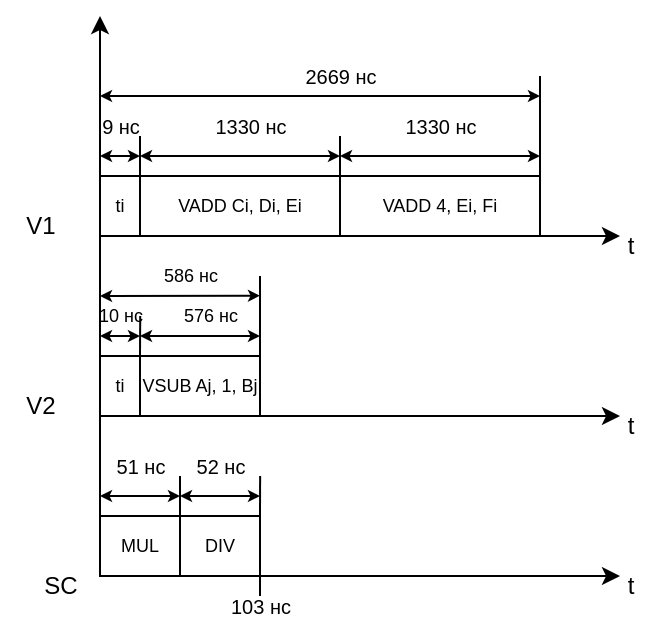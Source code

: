 <mxfile version="22.1.0" type="device" pages="2">
  <diagram name="без сцепления" id="wulu8gl0aBDpDm0FB6Or">
    <mxGraphModel dx="1116" dy="520" grid="1" gridSize="10" guides="1" tooltips="1" connect="1" arrows="1" fold="1" page="1" pageScale="1" pageWidth="827" pageHeight="1169" math="0" shadow="0">
      <root>
        <mxCell id="0" />
        <mxCell id="1" parent="0" />
        <mxCell id="kaplxs_7P2qoE3PddMA8-1" value="" style="endArrow=classic;html=1;rounded=0;endFill=1;" edge="1" parent="1">
          <mxGeometry width="50" height="50" relative="1" as="geometry">
            <mxPoint x="200" y="360" as="sourcePoint" />
            <mxPoint x="200" y="80" as="targetPoint" />
          </mxGeometry>
        </mxCell>
        <mxCell id="kaplxs_7P2qoE3PddMA8-3" value="" style="endArrow=classic;html=1;rounded=0;endFill=1;" edge="1" parent="1">
          <mxGeometry width="50" height="50" relative="1" as="geometry">
            <mxPoint x="200" y="360" as="sourcePoint" />
            <mxPoint x="460" y="360" as="targetPoint" />
          </mxGeometry>
        </mxCell>
        <mxCell id="kaplxs_7P2qoE3PddMA8-4" value="" style="endArrow=classic;html=1;rounded=0;endFill=1;" edge="1" parent="1">
          <mxGeometry width="50" height="50" relative="1" as="geometry">
            <mxPoint x="200" y="280" as="sourcePoint" />
            <mxPoint x="460" y="280" as="targetPoint" />
          </mxGeometry>
        </mxCell>
        <mxCell id="kaplxs_7P2qoE3PddMA8-5" value="" style="endArrow=classic;html=1;rounded=0;endFill=1;" edge="1" parent="1">
          <mxGeometry width="50" height="50" relative="1" as="geometry">
            <mxPoint x="200" y="190" as="sourcePoint" />
            <mxPoint x="460" y="190" as="targetPoint" />
          </mxGeometry>
        </mxCell>
        <mxCell id="kaplxs_7P2qoE3PddMA8-6" value="SC&lt;br&gt;" style="text;html=1;align=center;verticalAlign=middle;resizable=0;points=[];autosize=1;strokeColor=none;fillColor=none;" vertex="1" parent="1">
          <mxGeometry x="160" y="350" width="40" height="30" as="geometry" />
        </mxCell>
        <mxCell id="kaplxs_7P2qoE3PddMA8-7" value="V1" style="text;html=1;align=center;verticalAlign=middle;resizable=0;points=[];autosize=1;strokeColor=none;fillColor=none;" vertex="1" parent="1">
          <mxGeometry x="150" y="170" width="40" height="30" as="geometry" />
        </mxCell>
        <mxCell id="kaplxs_7P2qoE3PddMA8-8" value="V2" style="text;html=1;align=center;verticalAlign=middle;resizable=0;points=[];autosize=1;strokeColor=none;fillColor=none;" vertex="1" parent="1">
          <mxGeometry x="150" y="260" width="40" height="30" as="geometry" />
        </mxCell>
        <mxCell id="kaplxs_7P2qoE3PddMA8-9" value="MUL" style="rounded=0;whiteSpace=wrap;html=1;fontSize=9;" vertex="1" parent="1">
          <mxGeometry x="200" y="330" width="40" height="30" as="geometry" />
        </mxCell>
        <mxCell id="kaplxs_7P2qoE3PddMA8-14" style="edgeStyle=orthogonalEdgeStyle;rounded=0;orthogonalLoop=1;jettySize=auto;html=1;exitX=1;exitY=0;exitDx=0;exitDy=0;endArrow=none;endFill=0;" edge="1" parent="1" source="kaplxs_7P2qoE3PddMA8-10">
          <mxGeometry relative="1" as="geometry">
            <mxPoint x="280.062" y="310" as="targetPoint" />
          </mxGeometry>
        </mxCell>
        <mxCell id="kaplxs_7P2qoE3PddMA8-46" style="edgeStyle=orthogonalEdgeStyle;rounded=0;orthogonalLoop=1;jettySize=auto;html=1;exitX=0;exitY=0;exitDx=0;exitDy=0;endArrow=none;endFill=0;" edge="1" parent="1" source="kaplxs_7P2qoE3PddMA8-10">
          <mxGeometry relative="1" as="geometry">
            <mxPoint x="240" y="310" as="targetPoint" />
          </mxGeometry>
        </mxCell>
        <mxCell id="kaplxs_7P2qoE3PddMA8-10" value="DIV" style="rounded=0;whiteSpace=wrap;html=1;fontSize=9;" vertex="1" parent="1">
          <mxGeometry x="240" y="330" width="40" height="30" as="geometry" />
        </mxCell>
        <mxCell id="kaplxs_7P2qoE3PddMA8-12" value="" style="endArrow=classic;html=1;rounded=0;endFill=1;startArrow=classic;startFill=1;startSize=3;endSize=3;" edge="1" parent="1">
          <mxGeometry width="50" height="50" relative="1" as="geometry">
            <mxPoint x="240" y="320" as="sourcePoint" />
            <mxPoint x="280" y="320" as="targetPoint" />
          </mxGeometry>
        </mxCell>
        <mxCell id="kaplxs_7P2qoE3PddMA8-15" value="" style="endArrow=classic;html=1;rounded=0;endFill=1;startArrow=classic;startFill=1;startSize=3;endSize=3;" edge="1" parent="1">
          <mxGeometry width="50" height="50" relative="1" as="geometry">
            <mxPoint x="200" y="320" as="sourcePoint" />
            <mxPoint x="240" y="320" as="targetPoint" />
          </mxGeometry>
        </mxCell>
        <mxCell id="kaplxs_7P2qoE3PddMA8-16" value="t" style="text;html=1;align=center;verticalAlign=middle;resizable=0;points=[];autosize=1;strokeColor=none;fillColor=none;" vertex="1" parent="1">
          <mxGeometry x="450" y="350" width="30" height="30" as="geometry" />
        </mxCell>
        <mxCell id="kaplxs_7P2qoE3PddMA8-17" value="t" style="text;html=1;align=center;verticalAlign=middle;resizable=0;points=[];autosize=1;strokeColor=none;fillColor=none;" vertex="1" parent="1">
          <mxGeometry x="450" y="270" width="30" height="30" as="geometry" />
        </mxCell>
        <mxCell id="kaplxs_7P2qoE3PddMA8-18" value="t" style="text;html=1;align=center;verticalAlign=middle;resizable=0;points=[];autosize=1;strokeColor=none;fillColor=none;" vertex="1" parent="1">
          <mxGeometry x="450" y="180" width="30" height="30" as="geometry" />
        </mxCell>
        <mxCell id="kaplxs_7P2qoE3PddMA8-19" value="51 нс" style="text;html=1;align=center;verticalAlign=middle;resizable=0;points=[];autosize=1;strokeColor=none;fillColor=none;fontSize=10;" vertex="1" parent="1">
          <mxGeometry x="195" y="290" width="50" height="30" as="geometry" />
        </mxCell>
        <mxCell id="kaplxs_7P2qoE3PddMA8-20" value="52 нс" style="text;html=1;align=center;verticalAlign=middle;resizable=0;points=[];autosize=1;strokeColor=none;fillColor=none;fontSize=10;" vertex="1" parent="1">
          <mxGeometry x="235" y="290" width="50" height="30" as="geometry" />
        </mxCell>
        <mxCell id="kaplxs_7P2qoE3PddMA8-21" value="103 нс" style="text;html=1;align=center;verticalAlign=middle;resizable=0;points=[];autosize=1;strokeColor=none;fillColor=none;fontSize=10;" vertex="1" parent="1">
          <mxGeometry x="255" y="360" width="50" height="30" as="geometry" />
        </mxCell>
        <mxCell id="kaplxs_7P2qoE3PddMA8-22" style="edgeStyle=orthogonalEdgeStyle;rounded=0;orthogonalLoop=1;jettySize=auto;html=1;exitX=1;exitY=1;exitDx=0;exitDy=0;endArrow=none;endFill=0;" edge="1" parent="1" source="kaplxs_7P2qoE3PddMA8-10">
          <mxGeometry relative="1" as="geometry">
            <mxPoint x="280" y="370" as="targetPoint" />
          </mxGeometry>
        </mxCell>
        <mxCell id="kaplxs_7P2qoE3PddMA8-23" value="&lt;font style=&quot;font-size: 9px;&quot;&gt;VADD Ci, Di, Ei&lt;/font&gt;" style="rounded=0;whiteSpace=wrap;html=1;fontSize=9;" vertex="1" parent="1">
          <mxGeometry x="220" y="160" width="100" height="30" as="geometry" />
        </mxCell>
        <mxCell id="kaplxs_7P2qoE3PddMA8-29" style="edgeStyle=orthogonalEdgeStyle;rounded=0;orthogonalLoop=1;jettySize=auto;html=1;exitX=0;exitY=0;exitDx=0;exitDy=0;endArrow=none;endFill=0;" edge="1" parent="1" source="kaplxs_7P2qoE3PddMA8-24">
          <mxGeometry relative="1" as="geometry">
            <mxPoint x="320" y="140" as="targetPoint" />
          </mxGeometry>
        </mxCell>
        <mxCell id="kaplxs_7P2qoE3PddMA8-32" style="edgeStyle=orthogonalEdgeStyle;rounded=0;orthogonalLoop=1;jettySize=auto;html=1;exitX=1;exitY=0;exitDx=0;exitDy=0;endArrow=none;endFill=0;" edge="1" parent="1" source="kaplxs_7P2qoE3PddMA8-24">
          <mxGeometry relative="1" as="geometry">
            <mxPoint x="420" y="110" as="targetPoint" />
          </mxGeometry>
        </mxCell>
        <mxCell id="kaplxs_7P2qoE3PddMA8-24" value="VADD 4, Ei, Fi" style="rounded=0;whiteSpace=wrap;html=1;fontSize=9;" vertex="1" parent="1">
          <mxGeometry x="320" y="160" width="100" height="30" as="geometry" />
        </mxCell>
        <mxCell id="kaplxs_7P2qoE3PddMA8-26" style="edgeStyle=orthogonalEdgeStyle;rounded=0;orthogonalLoop=1;jettySize=auto;html=1;exitX=1;exitY=0;exitDx=0;exitDy=0;endArrow=none;endFill=0;" edge="1" parent="1" source="kaplxs_7P2qoE3PddMA8-25">
          <mxGeometry relative="1" as="geometry">
            <mxPoint x="220" y="140" as="targetPoint" />
          </mxGeometry>
        </mxCell>
        <mxCell id="kaplxs_7P2qoE3PddMA8-25" value="ti" style="rounded=0;whiteSpace=wrap;html=1;fontSize=9;" vertex="1" parent="1">
          <mxGeometry x="200" y="160" width="20" height="30" as="geometry" />
        </mxCell>
        <mxCell id="kaplxs_7P2qoE3PddMA8-27" value="" style="endArrow=classic;html=1;rounded=0;endFill=1;startArrow=classic;startFill=1;startSize=3;endSize=3;" edge="1" parent="1">
          <mxGeometry width="50" height="50" relative="1" as="geometry">
            <mxPoint x="200" y="150" as="sourcePoint" />
            <mxPoint x="220" y="150" as="targetPoint" />
          </mxGeometry>
        </mxCell>
        <mxCell id="kaplxs_7P2qoE3PddMA8-28" value="9 нс" style="text;html=1;align=center;verticalAlign=middle;resizable=0;points=[];autosize=1;strokeColor=none;fillColor=none;fontSize=10;spacing=0;" vertex="1" parent="1">
          <mxGeometry x="190" y="125" width="40" height="20" as="geometry" />
        </mxCell>
        <mxCell id="kaplxs_7P2qoE3PddMA8-30" value="" style="endArrow=classic;html=1;rounded=0;endFill=1;startArrow=classic;startFill=1;startSize=3;endSize=3;" edge="1" parent="1">
          <mxGeometry width="50" height="50" relative="1" as="geometry">
            <mxPoint x="220" y="150" as="sourcePoint" />
            <mxPoint x="320" y="150" as="targetPoint" />
          </mxGeometry>
        </mxCell>
        <mxCell id="kaplxs_7P2qoE3PddMA8-31" value="1330 нс" style="text;html=1;align=center;verticalAlign=middle;resizable=0;points=[];autosize=1;strokeColor=none;fillColor=none;fontSize=10;spacing=0;" vertex="1" parent="1">
          <mxGeometry x="245" y="125" width="60" height="20" as="geometry" />
        </mxCell>
        <mxCell id="kaplxs_7P2qoE3PddMA8-33" value="" style="endArrow=classic;html=1;rounded=0;endFill=1;startArrow=classic;startFill=1;startSize=3;endSize=3;" edge="1" parent="1">
          <mxGeometry width="50" height="50" relative="1" as="geometry">
            <mxPoint x="320" y="150" as="sourcePoint" />
            <mxPoint x="420" y="150" as="targetPoint" />
          </mxGeometry>
        </mxCell>
        <mxCell id="kaplxs_7P2qoE3PddMA8-34" value="1330 нс" style="text;html=1;align=center;verticalAlign=middle;resizable=0;points=[];autosize=1;strokeColor=none;fillColor=none;fontSize=10;spacing=0;" vertex="1" parent="1">
          <mxGeometry x="340" y="125" width="60" height="20" as="geometry" />
        </mxCell>
        <mxCell id="kaplxs_7P2qoE3PddMA8-35" value="" style="endArrow=classic;html=1;rounded=0;endFill=1;startArrow=classic;startFill=1;startSize=3;endSize=3;" edge="1" parent="1">
          <mxGeometry width="50" height="50" relative="1" as="geometry">
            <mxPoint x="200" y="120" as="sourcePoint" />
            <mxPoint x="420" y="120" as="targetPoint" />
          </mxGeometry>
        </mxCell>
        <mxCell id="kaplxs_7P2qoE3PddMA8-36" value="2669 нс" style="text;html=1;align=center;verticalAlign=middle;resizable=0;points=[];autosize=1;strokeColor=none;fillColor=none;fontSize=10;spacing=0;" vertex="1" parent="1">
          <mxGeometry x="290" y="100" width="60" height="20" as="geometry" />
        </mxCell>
        <mxCell id="kaplxs_7P2qoE3PddMA8-39" style="edgeStyle=orthogonalEdgeStyle;rounded=0;orthogonalLoop=1;jettySize=auto;html=1;exitX=0;exitY=0;exitDx=0;exitDy=0;endArrow=none;endFill=0;" edge="1" parent="1" source="kaplxs_7P2qoE3PddMA8-37">
          <mxGeometry relative="1" as="geometry">
            <mxPoint x="220.111" y="230" as="targetPoint" />
          </mxGeometry>
        </mxCell>
        <mxCell id="kaplxs_7P2qoE3PddMA8-42" style="edgeStyle=orthogonalEdgeStyle;rounded=0;orthogonalLoop=1;jettySize=auto;html=1;exitX=1;exitY=0;exitDx=0;exitDy=0;endArrow=none;endFill=0;" edge="1" parent="1" source="kaplxs_7P2qoE3PddMA8-37">
          <mxGeometry relative="1" as="geometry">
            <mxPoint x="280" y="210" as="targetPoint" />
            <Array as="points">
              <mxPoint x="280" y="240" />
              <mxPoint x="280" y="240" />
            </Array>
          </mxGeometry>
        </mxCell>
        <mxCell id="kaplxs_7P2qoE3PddMA8-37" value="&lt;font style=&quot;font-size: 9px;&quot;&gt;VSUB Aj, 1, Bj&lt;/font&gt;" style="rounded=0;whiteSpace=wrap;html=1;fontSize=9;" vertex="1" parent="1">
          <mxGeometry x="220" y="250" width="60" height="30" as="geometry" />
        </mxCell>
        <mxCell id="kaplxs_7P2qoE3PddMA8-38" value="ti" style="rounded=0;whiteSpace=wrap;html=1;fontSize=9;" vertex="1" parent="1">
          <mxGeometry x="200" y="250" width="20" height="30" as="geometry" />
        </mxCell>
        <mxCell id="kaplxs_7P2qoE3PddMA8-40" value="" style="endArrow=classic;html=1;rounded=0;endFill=1;startArrow=classic;startFill=1;startSize=3;endSize=3;" edge="1" parent="1">
          <mxGeometry width="50" height="50" relative="1" as="geometry">
            <mxPoint x="200" y="240" as="sourcePoint" />
            <mxPoint x="220" y="240" as="targetPoint" />
          </mxGeometry>
        </mxCell>
        <mxCell id="kaplxs_7P2qoE3PddMA8-41" value="10 нс" style="text;html=1;align=center;verticalAlign=middle;resizable=0;points=[];autosize=1;strokeColor=none;fillColor=none;fontSize=9;spacing=0;" vertex="1" parent="1">
          <mxGeometry x="190" y="220" width="40" height="20" as="geometry" />
        </mxCell>
        <mxCell id="kaplxs_7P2qoE3PddMA8-43" value="576 нс" style="text;html=1;align=center;verticalAlign=middle;resizable=0;points=[];autosize=1;strokeColor=none;fillColor=none;fontSize=9;spacing=0;" vertex="1" parent="1">
          <mxGeometry x="230" y="220" width="50" height="20" as="geometry" />
        </mxCell>
        <mxCell id="kaplxs_7P2qoE3PddMA8-45" value="" style="endArrow=classic;html=1;rounded=0;endFill=1;startArrow=classic;startFill=1;startSize=3;endSize=3;" edge="1" parent="1">
          <mxGeometry width="50" height="50" relative="1" as="geometry">
            <mxPoint x="220" y="240" as="sourcePoint" />
            <mxPoint x="280" y="240" as="targetPoint" />
          </mxGeometry>
        </mxCell>
        <mxCell id="kaplxs_7P2qoE3PddMA8-47" value="" style="endArrow=classic;html=1;rounded=0;endFill=1;startArrow=classic;startFill=1;startSize=3;endSize=3;" edge="1" parent="1">
          <mxGeometry width="50" height="50" relative="1" as="geometry">
            <mxPoint x="200" y="220" as="sourcePoint" />
            <mxPoint x="280" y="219.81" as="targetPoint" />
          </mxGeometry>
        </mxCell>
        <mxCell id="kaplxs_7P2qoE3PddMA8-48" value="586 нс" style="text;html=1;align=center;verticalAlign=middle;resizable=0;points=[];autosize=1;strokeColor=none;fillColor=none;fontSize=9;spacing=0;" vertex="1" parent="1">
          <mxGeometry x="220" y="200" width="50" height="20" as="geometry" />
        </mxCell>
      </root>
    </mxGraphModel>
  </diagram>
  <diagram id="yfQJI9FTH4x0o7-gq_XG" name="со сцеплением">
    <mxGraphModel dx="797" dy="371" grid="1" gridSize="10" guides="1" tooltips="1" connect="1" arrows="1" fold="1" page="1" pageScale="1" pageWidth="827" pageHeight="1169" math="0" shadow="0">
      <root>
        <mxCell id="0" />
        <mxCell id="1" parent="0" />
        <mxCell id="NP2S-4sXF8vXQcbwZAKU-1" value="" style="endArrow=classic;html=1;rounded=0;endFill=1;" edge="1" parent="1">
          <mxGeometry width="50" height="50" relative="1" as="geometry">
            <mxPoint x="200" y="360" as="sourcePoint" />
            <mxPoint x="200" y="80" as="targetPoint" />
          </mxGeometry>
        </mxCell>
        <mxCell id="NP2S-4sXF8vXQcbwZAKU-2" value="" style="endArrow=classic;html=1;rounded=0;endFill=1;" edge="1" parent="1">
          <mxGeometry width="50" height="50" relative="1" as="geometry">
            <mxPoint x="200" y="360" as="sourcePoint" />
            <mxPoint x="460" y="360" as="targetPoint" />
          </mxGeometry>
        </mxCell>
        <mxCell id="NP2S-4sXF8vXQcbwZAKU-3" value="" style="endArrow=classic;html=1;rounded=0;endFill=1;" edge="1" parent="1">
          <mxGeometry width="50" height="50" relative="1" as="geometry">
            <mxPoint x="200" y="280" as="sourcePoint" />
            <mxPoint x="460" y="280" as="targetPoint" />
          </mxGeometry>
        </mxCell>
        <mxCell id="NP2S-4sXF8vXQcbwZAKU-4" value="" style="endArrow=classic;html=1;rounded=0;endFill=1;" edge="1" parent="1">
          <mxGeometry width="50" height="50" relative="1" as="geometry">
            <mxPoint x="200" y="190" as="sourcePoint" />
            <mxPoint x="460" y="190" as="targetPoint" />
          </mxGeometry>
        </mxCell>
        <mxCell id="NP2S-4sXF8vXQcbwZAKU-5" value="SC&lt;br&gt;" style="text;html=1;align=center;verticalAlign=middle;resizable=0;points=[];autosize=1;strokeColor=none;fillColor=none;" vertex="1" parent="1">
          <mxGeometry x="160" y="350" width="40" height="30" as="geometry" />
        </mxCell>
        <mxCell id="NP2S-4sXF8vXQcbwZAKU-6" value="V1" style="text;html=1;align=center;verticalAlign=middle;resizable=0;points=[];autosize=1;strokeColor=none;fillColor=none;" vertex="1" parent="1">
          <mxGeometry x="150" y="170" width="40" height="30" as="geometry" />
        </mxCell>
        <mxCell id="NP2S-4sXF8vXQcbwZAKU-7" value="V2" style="text;html=1;align=center;verticalAlign=middle;resizable=0;points=[];autosize=1;strokeColor=none;fillColor=none;" vertex="1" parent="1">
          <mxGeometry x="150" y="260" width="40" height="30" as="geometry" />
        </mxCell>
        <mxCell id="NP2S-4sXF8vXQcbwZAKU-8" value="MUL" style="rounded=0;whiteSpace=wrap;html=1;fontSize=9;" vertex="1" parent="1">
          <mxGeometry x="200" y="330" width="40" height="30" as="geometry" />
        </mxCell>
        <mxCell id="NP2S-4sXF8vXQcbwZAKU-9" style="edgeStyle=orthogonalEdgeStyle;rounded=0;orthogonalLoop=1;jettySize=auto;html=1;exitX=1;exitY=0;exitDx=0;exitDy=0;endArrow=none;endFill=0;" edge="1" parent="1" source="NP2S-4sXF8vXQcbwZAKU-11">
          <mxGeometry relative="1" as="geometry">
            <mxPoint x="280.062" y="310" as="targetPoint" />
          </mxGeometry>
        </mxCell>
        <mxCell id="NP2S-4sXF8vXQcbwZAKU-10" style="edgeStyle=orthogonalEdgeStyle;rounded=0;orthogonalLoop=1;jettySize=auto;html=1;exitX=0;exitY=0;exitDx=0;exitDy=0;endArrow=none;endFill=0;" edge="1" parent="1" source="NP2S-4sXF8vXQcbwZAKU-11">
          <mxGeometry relative="1" as="geometry">
            <mxPoint x="240" y="310" as="targetPoint" />
          </mxGeometry>
        </mxCell>
        <mxCell id="NP2S-4sXF8vXQcbwZAKU-11" value="DIV" style="rounded=0;whiteSpace=wrap;html=1;fontSize=9;" vertex="1" parent="1">
          <mxGeometry x="240" y="330" width="40" height="30" as="geometry" />
        </mxCell>
        <mxCell id="NP2S-4sXF8vXQcbwZAKU-12" value="" style="endArrow=classic;html=1;rounded=0;endFill=1;startArrow=classic;startFill=1;startSize=3;endSize=3;" edge="1" parent="1">
          <mxGeometry width="50" height="50" relative="1" as="geometry">
            <mxPoint x="240" y="320" as="sourcePoint" />
            <mxPoint x="280" y="320" as="targetPoint" />
          </mxGeometry>
        </mxCell>
        <mxCell id="NP2S-4sXF8vXQcbwZAKU-13" value="" style="endArrow=classic;html=1;rounded=0;endFill=1;startArrow=classic;startFill=1;startSize=3;endSize=3;" edge="1" parent="1">
          <mxGeometry width="50" height="50" relative="1" as="geometry">
            <mxPoint x="200" y="320" as="sourcePoint" />
            <mxPoint x="240" y="320" as="targetPoint" />
          </mxGeometry>
        </mxCell>
        <mxCell id="NP2S-4sXF8vXQcbwZAKU-14" value="t" style="text;html=1;align=center;verticalAlign=middle;resizable=0;points=[];autosize=1;strokeColor=none;fillColor=none;" vertex="1" parent="1">
          <mxGeometry x="450" y="350" width="30" height="30" as="geometry" />
        </mxCell>
        <mxCell id="NP2S-4sXF8vXQcbwZAKU-15" value="t" style="text;html=1;align=center;verticalAlign=middle;resizable=0;points=[];autosize=1;strokeColor=none;fillColor=none;" vertex="1" parent="1">
          <mxGeometry x="450" y="270" width="30" height="30" as="geometry" />
        </mxCell>
        <mxCell id="NP2S-4sXF8vXQcbwZAKU-16" value="t" style="text;html=1;align=center;verticalAlign=middle;resizable=0;points=[];autosize=1;strokeColor=none;fillColor=none;" vertex="1" parent="1">
          <mxGeometry x="450" y="180" width="30" height="30" as="geometry" />
        </mxCell>
        <mxCell id="NP2S-4sXF8vXQcbwZAKU-17" value="51 нс" style="text;html=1;align=center;verticalAlign=middle;resizable=0;points=[];autosize=1;strokeColor=none;fillColor=none;fontSize=10;" vertex="1" parent="1">
          <mxGeometry x="195" y="290" width="50" height="30" as="geometry" />
        </mxCell>
        <mxCell id="NP2S-4sXF8vXQcbwZAKU-18" value="52 нс" style="text;html=1;align=center;verticalAlign=middle;resizable=0;points=[];autosize=1;strokeColor=none;fillColor=none;fontSize=10;" vertex="1" parent="1">
          <mxGeometry x="235" y="290" width="50" height="30" as="geometry" />
        </mxCell>
        <mxCell id="NP2S-4sXF8vXQcbwZAKU-19" value="103 нс" style="text;html=1;align=center;verticalAlign=middle;resizable=0;points=[];autosize=1;strokeColor=none;fillColor=none;fontSize=10;" vertex="1" parent="1">
          <mxGeometry x="255" y="360" width="50" height="30" as="geometry" />
        </mxCell>
        <mxCell id="NP2S-4sXF8vXQcbwZAKU-20" style="edgeStyle=orthogonalEdgeStyle;rounded=0;orthogonalLoop=1;jettySize=auto;html=1;exitX=1;exitY=1;exitDx=0;exitDy=0;endArrow=none;endFill=0;" edge="1" parent="1" source="NP2S-4sXF8vXQcbwZAKU-11">
          <mxGeometry relative="1" as="geometry">
            <mxPoint x="280" y="370" as="targetPoint" />
          </mxGeometry>
        </mxCell>
        <mxCell id="NP2S-4sXF8vXQcbwZAKU-21" value="&lt;font style=&quot;font-size: 9px;&quot;&gt;VADD Ci, Di, Ei&lt;/font&gt;" style="rounded=0;whiteSpace=wrap;html=1;fontSize=9;" vertex="1" parent="1">
          <mxGeometry x="220" y="160" width="100" height="30" as="geometry" />
        </mxCell>
        <mxCell id="NP2S-4sXF8vXQcbwZAKU-22" style="edgeStyle=orthogonalEdgeStyle;rounded=0;orthogonalLoop=1;jettySize=auto;html=1;exitX=0;exitY=0;exitDx=0;exitDy=0;endArrow=none;endFill=0;" edge="1" parent="1" source="NP2S-4sXF8vXQcbwZAKU-24">
          <mxGeometry relative="1" as="geometry">
            <mxPoint x="320" y="140" as="targetPoint" />
          </mxGeometry>
        </mxCell>
        <mxCell id="NP2S-4sXF8vXQcbwZAKU-23" style="edgeStyle=orthogonalEdgeStyle;rounded=0;orthogonalLoop=1;jettySize=auto;html=1;exitX=1;exitY=0;exitDx=0;exitDy=0;endArrow=none;endFill=0;" edge="1" parent="1" source="NP2S-4sXF8vXQcbwZAKU-24">
          <mxGeometry relative="1" as="geometry">
            <mxPoint x="420" y="110" as="targetPoint" />
          </mxGeometry>
        </mxCell>
        <mxCell id="NP2S-4sXF8vXQcbwZAKU-24" value="VADD 4, Ei, Fi" style="rounded=0;whiteSpace=wrap;html=1;fontSize=9;" vertex="1" parent="1">
          <mxGeometry x="320" y="160" width="100" height="30" as="geometry" />
        </mxCell>
        <mxCell id="NP2S-4sXF8vXQcbwZAKU-25" style="edgeStyle=orthogonalEdgeStyle;rounded=0;orthogonalLoop=1;jettySize=auto;html=1;exitX=1;exitY=0;exitDx=0;exitDy=0;endArrow=none;endFill=0;" edge="1" parent="1" source="NP2S-4sXF8vXQcbwZAKU-26">
          <mxGeometry relative="1" as="geometry">
            <mxPoint x="220" y="140" as="targetPoint" />
          </mxGeometry>
        </mxCell>
        <mxCell id="NP2S-4sXF8vXQcbwZAKU-26" value="ti" style="rounded=0;whiteSpace=wrap;html=1;fontSize=9;" vertex="1" parent="1">
          <mxGeometry x="200" y="160" width="20" height="30" as="geometry" />
        </mxCell>
        <mxCell id="NP2S-4sXF8vXQcbwZAKU-27" value="" style="endArrow=classic;html=1;rounded=0;endFill=1;startArrow=classic;startFill=1;startSize=3;endSize=3;" edge="1" parent="1">
          <mxGeometry width="50" height="50" relative="1" as="geometry">
            <mxPoint x="200" y="150" as="sourcePoint" />
            <mxPoint x="220" y="150" as="targetPoint" />
          </mxGeometry>
        </mxCell>
        <mxCell id="NP2S-4sXF8vXQcbwZAKU-28" value="9 нс" style="text;html=1;align=center;verticalAlign=middle;resizable=0;points=[];autosize=1;strokeColor=none;fillColor=none;fontSize=10;spacing=0;" vertex="1" parent="1">
          <mxGeometry x="190" y="125" width="40" height="20" as="geometry" />
        </mxCell>
        <mxCell id="NP2S-4sXF8vXQcbwZAKU-29" value="" style="endArrow=classic;html=1;rounded=0;endFill=1;startArrow=classic;startFill=1;startSize=3;endSize=3;" edge="1" parent="1">
          <mxGeometry width="50" height="50" relative="1" as="geometry">
            <mxPoint x="220" y="150" as="sourcePoint" />
            <mxPoint x="320" y="150" as="targetPoint" />
          </mxGeometry>
        </mxCell>
        <mxCell id="NP2S-4sXF8vXQcbwZAKU-30" value="1330 нс" style="text;html=1;align=center;verticalAlign=middle;resizable=0;points=[];autosize=1;strokeColor=none;fillColor=none;fontSize=10;spacing=0;" vertex="1" parent="1">
          <mxGeometry x="245" y="125" width="60" height="20" as="geometry" />
        </mxCell>
        <mxCell id="NP2S-4sXF8vXQcbwZAKU-31" value="" style="endArrow=classic;html=1;rounded=0;endFill=1;startArrow=classic;startFill=1;startSize=3;endSize=3;" edge="1" parent="1">
          <mxGeometry width="50" height="50" relative="1" as="geometry">
            <mxPoint x="320" y="150" as="sourcePoint" />
            <mxPoint x="420" y="150" as="targetPoint" />
          </mxGeometry>
        </mxCell>
        <mxCell id="NP2S-4sXF8vXQcbwZAKU-32" value="1330 нс" style="text;html=1;align=center;verticalAlign=middle;resizable=0;points=[];autosize=1;strokeColor=none;fillColor=none;fontSize=10;spacing=0;" vertex="1" parent="1">
          <mxGeometry x="340" y="125" width="60" height="20" as="geometry" />
        </mxCell>
        <mxCell id="NP2S-4sXF8vXQcbwZAKU-33" value="" style="endArrow=classic;html=1;rounded=0;endFill=1;startArrow=classic;startFill=1;startSize=3;endSize=3;" edge="1" parent="1">
          <mxGeometry width="50" height="50" relative="1" as="geometry">
            <mxPoint x="200" y="120" as="sourcePoint" />
            <mxPoint x="420" y="120" as="targetPoint" />
          </mxGeometry>
        </mxCell>
        <mxCell id="NP2S-4sXF8vXQcbwZAKU-34" value="2669 нс" style="text;html=1;align=center;verticalAlign=middle;resizable=0;points=[];autosize=1;strokeColor=none;fillColor=none;fontSize=10;spacing=0;" vertex="1" parent="1">
          <mxGeometry x="290" y="100" width="60" height="20" as="geometry" />
        </mxCell>
        <mxCell id="NP2S-4sXF8vXQcbwZAKU-35" style="edgeStyle=orthogonalEdgeStyle;rounded=0;orthogonalLoop=1;jettySize=auto;html=1;exitX=0;exitY=0;exitDx=0;exitDy=0;endArrow=none;endFill=0;" edge="1" parent="1" source="NP2S-4sXF8vXQcbwZAKU-37">
          <mxGeometry relative="1" as="geometry">
            <mxPoint x="220.111" y="230" as="targetPoint" />
          </mxGeometry>
        </mxCell>
        <mxCell id="NP2S-4sXF8vXQcbwZAKU-36" style="edgeStyle=orthogonalEdgeStyle;rounded=0;orthogonalLoop=1;jettySize=auto;html=1;exitX=1;exitY=0;exitDx=0;exitDy=0;endArrow=none;endFill=0;" edge="1" parent="1" source="NP2S-4sXF8vXQcbwZAKU-37">
          <mxGeometry relative="1" as="geometry">
            <mxPoint x="280" y="210" as="targetPoint" />
            <Array as="points">
              <mxPoint x="280" y="240" />
              <mxPoint x="280" y="240" />
            </Array>
          </mxGeometry>
        </mxCell>
        <mxCell id="NP2S-4sXF8vXQcbwZAKU-37" value="&lt;font style=&quot;font-size: 9px;&quot;&gt;VSUB Aj, 1, Bj&lt;/font&gt;" style="rounded=0;whiteSpace=wrap;html=1;fontSize=9;" vertex="1" parent="1">
          <mxGeometry x="220" y="250" width="60" height="30" as="geometry" />
        </mxCell>
        <mxCell id="NP2S-4sXF8vXQcbwZAKU-38" value="ti" style="rounded=0;whiteSpace=wrap;html=1;fontSize=9;" vertex="1" parent="1">
          <mxGeometry x="200" y="250" width="20" height="30" as="geometry" />
        </mxCell>
        <mxCell id="NP2S-4sXF8vXQcbwZAKU-39" value="" style="endArrow=classic;html=1;rounded=0;endFill=1;startArrow=classic;startFill=1;startSize=3;endSize=3;" edge="1" parent="1">
          <mxGeometry width="50" height="50" relative="1" as="geometry">
            <mxPoint x="200" y="240" as="sourcePoint" />
            <mxPoint x="220" y="240" as="targetPoint" />
          </mxGeometry>
        </mxCell>
        <mxCell id="NP2S-4sXF8vXQcbwZAKU-40" value="10 нс" style="text;html=1;align=center;verticalAlign=middle;resizable=0;points=[];autosize=1;strokeColor=none;fillColor=none;fontSize=9;spacing=0;" vertex="1" parent="1">
          <mxGeometry x="190" y="220" width="40" height="20" as="geometry" />
        </mxCell>
        <mxCell id="NP2S-4sXF8vXQcbwZAKU-41" value="720 нс" style="text;html=1;align=center;verticalAlign=middle;resizable=0;points=[];autosize=1;strokeColor=none;fillColor=none;fontSize=9;spacing=0;" vertex="1" parent="1">
          <mxGeometry x="230" y="220" width="50" height="20" as="geometry" />
        </mxCell>
        <mxCell id="NP2S-4sXF8vXQcbwZAKU-42" value="" style="endArrow=classic;html=1;rounded=0;endFill=1;startArrow=classic;startFill=1;startSize=3;endSize=3;" edge="1" parent="1">
          <mxGeometry width="50" height="50" relative="1" as="geometry">
            <mxPoint x="220" y="240" as="sourcePoint" />
            <mxPoint x="280" y="240" as="targetPoint" />
          </mxGeometry>
        </mxCell>
        <mxCell id="NP2S-4sXF8vXQcbwZAKU-43" value="" style="endArrow=classic;html=1;rounded=0;endFill=1;startArrow=classic;startFill=1;startSize=3;endSize=3;" edge="1" parent="1">
          <mxGeometry width="50" height="50" relative="1" as="geometry">
            <mxPoint x="200" y="220" as="sourcePoint" />
            <mxPoint x="280" y="219.81" as="targetPoint" />
          </mxGeometry>
        </mxCell>
        <mxCell id="NP2S-4sXF8vXQcbwZAKU-44" value="730 нс" style="text;html=1;align=center;verticalAlign=middle;resizable=0;points=[];autosize=1;strokeColor=none;fillColor=none;fontSize=9;spacing=0;" vertex="1" parent="1">
          <mxGeometry x="220" y="200" width="50" height="20" as="geometry" />
        </mxCell>
      </root>
    </mxGraphModel>
  </diagram>
</mxfile>
